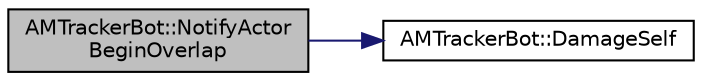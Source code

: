 digraph "AMTrackerBot::NotifyActorBeginOverlap"
{
 // LATEX_PDF_SIZE
  edge [fontname="Helvetica",fontsize="10",labelfontname="Helvetica",labelfontsize="10"];
  node [fontname="Helvetica",fontsize="10",shape=record];
  rankdir="LR";
  Node1 [label="AMTrackerBot::NotifyActor\lBeginOverlap",height=0.2,width=0.4,color="black", fillcolor="grey75", style="filled", fontcolor="black",tooltip=" "];
  Node1 -> Node2 [color="midnightblue",fontsize="10",style="solid",fontname="Helvetica"];
  Node2 [label="AMTrackerBot::DamageSelf",height=0.2,width=0.4,color="black", fillcolor="white", style="filled",URL="$class_a_m_tracker_bot.html#afa174745a4f34d444ad9d6c30130c5cb",tooltip=" "];
}
